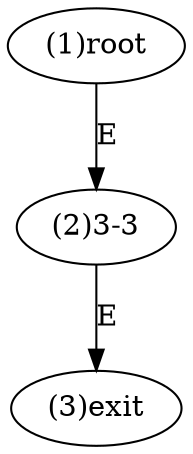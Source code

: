 digraph "" { 
1[ label="(1)root"];
2[ label="(2)3-3"];
3[ label="(3)exit"];
1->2[ label="E"];
2->3[ label="E"];
}